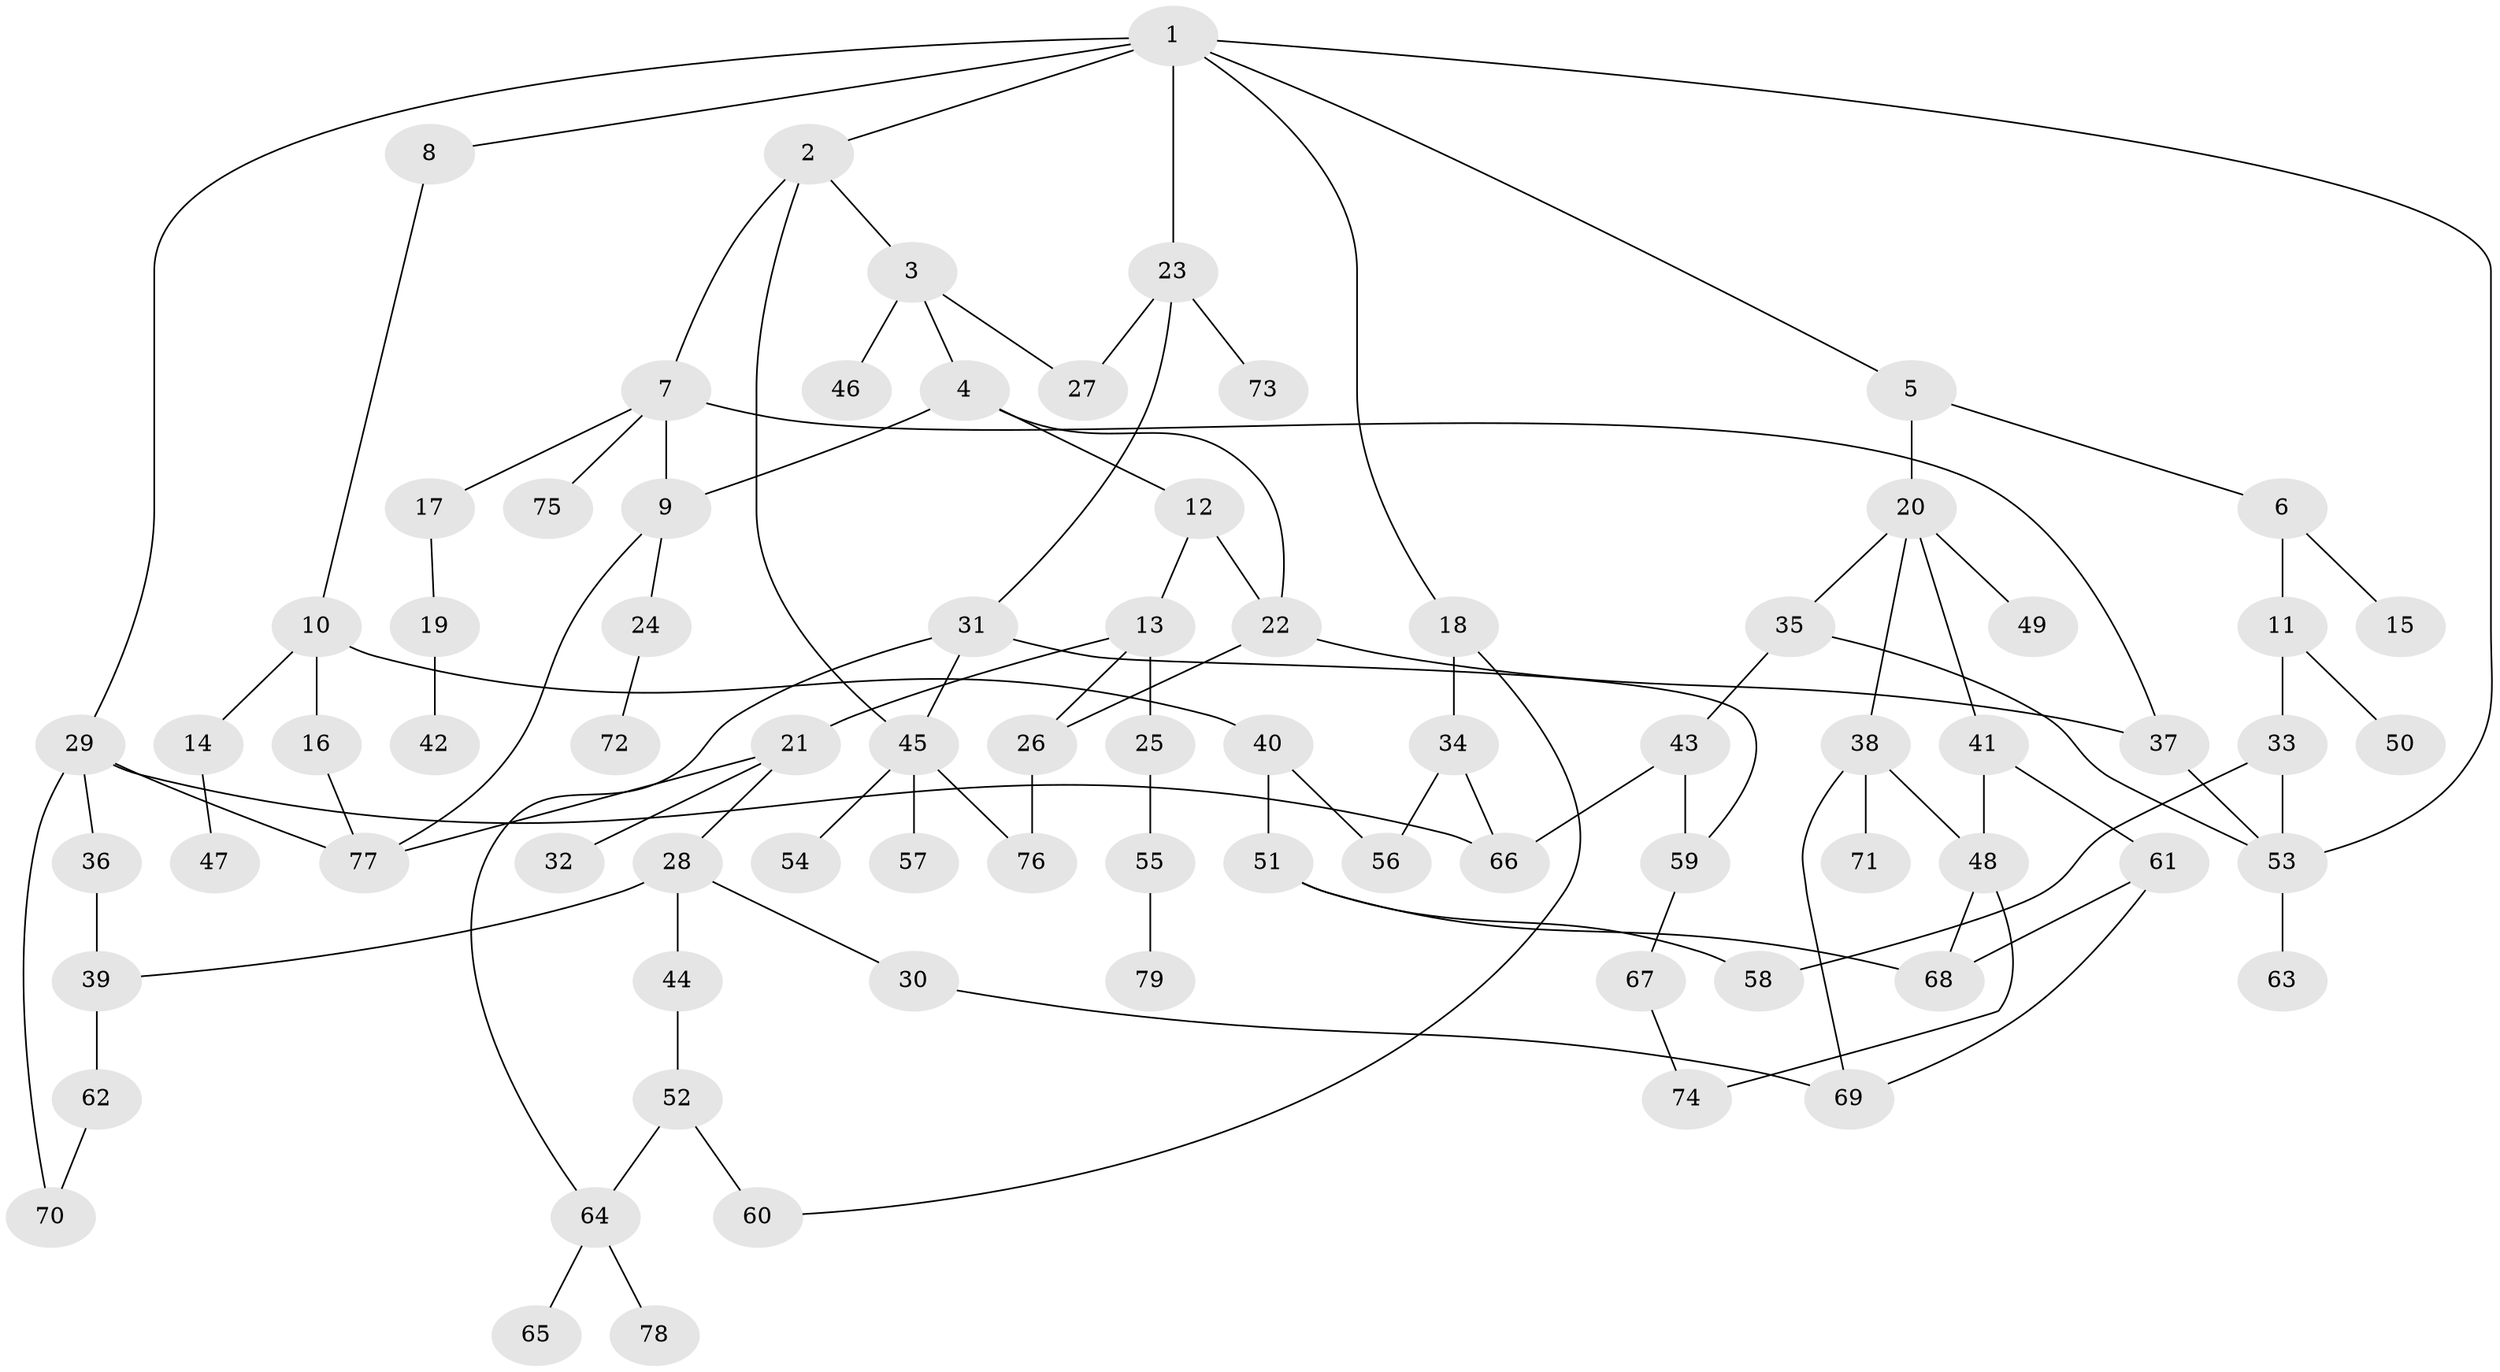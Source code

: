// Generated by graph-tools (version 1.1) at 2025/13/03/09/25 04:13:39]
// undirected, 79 vertices, 106 edges
graph export_dot {
graph [start="1"]
  node [color=gray90,style=filled];
  1;
  2;
  3;
  4;
  5;
  6;
  7;
  8;
  9;
  10;
  11;
  12;
  13;
  14;
  15;
  16;
  17;
  18;
  19;
  20;
  21;
  22;
  23;
  24;
  25;
  26;
  27;
  28;
  29;
  30;
  31;
  32;
  33;
  34;
  35;
  36;
  37;
  38;
  39;
  40;
  41;
  42;
  43;
  44;
  45;
  46;
  47;
  48;
  49;
  50;
  51;
  52;
  53;
  54;
  55;
  56;
  57;
  58;
  59;
  60;
  61;
  62;
  63;
  64;
  65;
  66;
  67;
  68;
  69;
  70;
  71;
  72;
  73;
  74;
  75;
  76;
  77;
  78;
  79;
  1 -- 2;
  1 -- 5;
  1 -- 8;
  1 -- 18;
  1 -- 23;
  1 -- 29;
  1 -- 53;
  2 -- 3;
  2 -- 7;
  2 -- 45;
  3 -- 4;
  3 -- 46;
  3 -- 27;
  4 -- 12;
  4 -- 22;
  4 -- 9;
  5 -- 6;
  5 -- 20;
  6 -- 11;
  6 -- 15;
  7 -- 9;
  7 -- 17;
  7 -- 37;
  7 -- 75;
  8 -- 10;
  9 -- 24;
  9 -- 77;
  10 -- 14;
  10 -- 16;
  10 -- 40;
  11 -- 33;
  11 -- 50;
  12 -- 13;
  12 -- 22;
  13 -- 21;
  13 -- 25;
  13 -- 26;
  14 -- 47;
  16 -- 77;
  17 -- 19;
  18 -- 34;
  18 -- 60;
  19 -- 42;
  20 -- 35;
  20 -- 38;
  20 -- 41;
  20 -- 49;
  21 -- 28;
  21 -- 32;
  21 -- 77;
  22 -- 26;
  22 -- 37;
  23 -- 27;
  23 -- 31;
  23 -- 73;
  24 -- 72;
  25 -- 55;
  26 -- 76;
  28 -- 30;
  28 -- 44;
  28 -- 39;
  29 -- 36;
  29 -- 77;
  29 -- 66;
  29 -- 70;
  30 -- 69;
  31 -- 59;
  31 -- 64;
  31 -- 45;
  33 -- 58;
  33 -- 53;
  34 -- 66;
  34 -- 56;
  35 -- 43;
  35 -- 53;
  36 -- 39;
  37 -- 53;
  38 -- 48;
  38 -- 69;
  38 -- 71;
  39 -- 62;
  40 -- 51;
  40 -- 56;
  41 -- 61;
  41 -- 48;
  43 -- 66;
  43 -- 59;
  44 -- 52;
  45 -- 54;
  45 -- 57;
  45 -- 76;
  48 -- 68;
  48 -- 74;
  51 -- 68;
  51 -- 58;
  52 -- 64;
  52 -- 60;
  53 -- 63;
  55 -- 79;
  59 -- 67;
  61 -- 69;
  61 -- 68;
  62 -- 70;
  64 -- 65;
  64 -- 78;
  67 -- 74;
}
